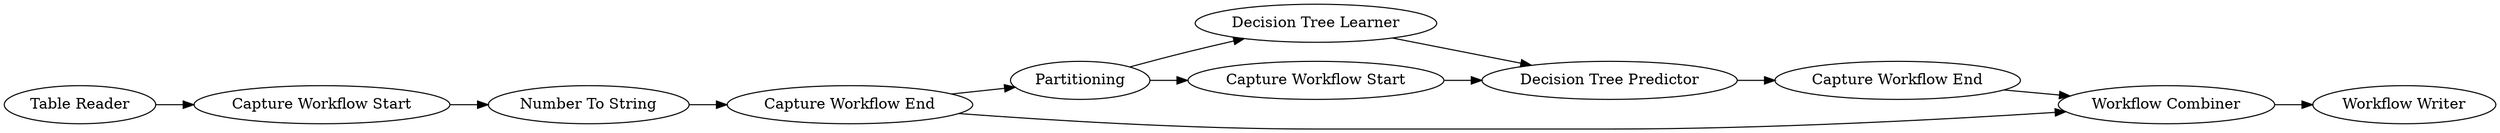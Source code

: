 digraph {
	291 -> 75
	75 -> 76
	293 -> 297
	297 -> 298
	76 -> 296
	290 -> 293
	288 -> 292
	293 -> 291
	291 -> 294
	292 -> 290
	294 -> 76
	296 -> 297
	292 [label="Capture Workflow Start"]
	290 [label="Number To String"]
	294 [label="Capture Workflow Start"]
	296 [label="Capture Workflow End"]
	297 [label="Workflow Combiner"]
	293 [label="Capture Workflow End"]
	291 [label=Partitioning]
	76 [label="Decision Tree Predictor"]
	288 [label="Table Reader"]
	298 [label="Workflow Writer"]
	75 [label="Decision Tree Learner"]
	rankdir=LR
}
